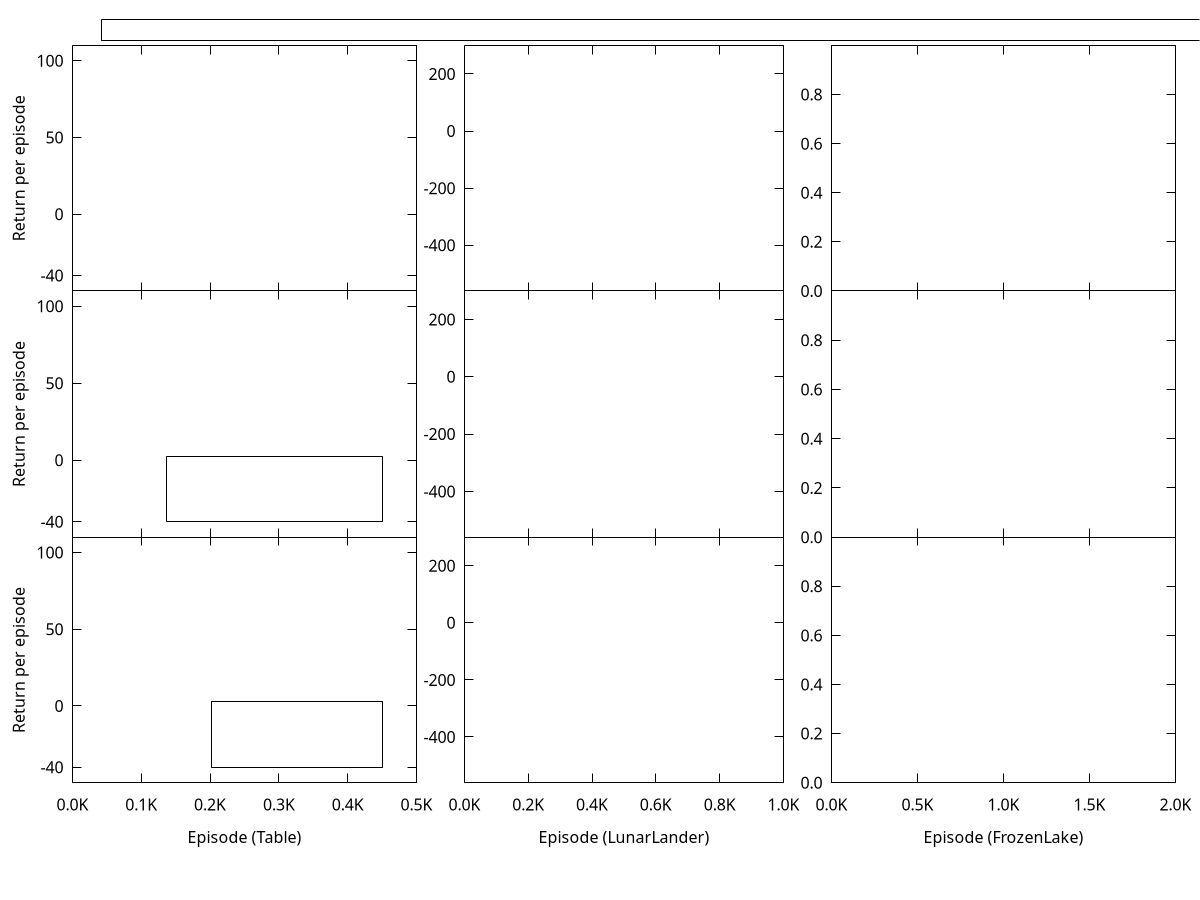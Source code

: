 set terminal pdf size 6.75in,7.5cm font "Times, 11"
set output 'plot.pdf'

set multiplot layout 3,3 columnsfirst

set style fill transparent solid 0.33 noborder
set border back
set macros

# Macros
NOXTICS = "set format x ''; unset xlabel"
NOYTICS = "unset ylabel"
YTICS = "set ylabel 'Return per episode'"
XTICS = "set format x '%1.1fK'"

#V0MARGIN = "set tmargin at screen 0.980; set bmargin at screen 0.555"
#V1MARGIN = "set tmargin at screen 0.555; set bmargin at screen 0.130"
V0MARGIN = "set tmargin at screen 0.950; set bmargin at screen 0.677"
V1MARGIN = "set tmargin at screen 0.677; set bmargin at screen 0.403"
V2MARGIN = "set tmargin at screen 0.403; set bmargin at screen 0.130"
H0MARGIN = "set lmargin at screen 0.060; set rmargin at screen 0.347"
H1MARGIN = "set lmargin at screen 0.387; set rmargin at screen 0.653"
H2MARGIN = "set lmargin at screen 0.693; set rmargin at screen 0.980"

# Algos
table_ppi = "<(python3 ../avg_stats.py 0 '' out-parallel-table-rp-16critics-er256-epochs20x16-qloops4-?)"
table_aabdqn = "<(python3 ../avg_stats.py 0 '' out-bootstrapped-table-16critics-er256-epochs20x16-qloops4-?)"
table_bdqn_opt = "<(python3 ../avg_stats.py 0 '' out-bootstrapped-table-16critics-er256-epochs20x1-qloops1-?)"
table_mimic = "<(python3 ../avg_stats.py 0 '' out-parallel-table-mimic-16critics-er256-epochs20x16-qloops4-?)"
table_ppo_opt = "<(python3 ../avg_stats.py 0 '' table-256-*/0.monitor.csv)"
table_acktr = "<(python3 ../avg_stats.py 0 '' table-acktr-*/monitor.csv)"

lunarlander_ppi = "<(python3 ../avg_stats.py 0 '' out-parallel-lunarlander-rp-16critics-er256-epochs20x16-qloops4-?)"
lunarlander_aabdqn = "<(python3 ../avg_stats.py 0 '' out-bootstrapped-lunarlander-16critics-er256-epochs20x16-qloops4-?)"
lunarlander_bdqn_opt = "<(python3 ../avg_stats.py 0 '' out-bootstrapped-lunarlander-16critics-er256-epochs20x1-qloops1-?)"
lunarlander_mimic = "<(python3 ../avg_stats.py 0 '' out-parallel-lunarlander-mimic-16critics-er256-epochs20x16-qloops4-?)"
lunarlander_ppo_opt = "<(python3 ../avg_stats.py 0 '' lunarlander-ppo-*/0.monitor.csv)"
lunarlander_acktr = "<(python3 ../avg_stats.py 0 '' lunarlander-acktr-*/monitor.csv)"

frozenlake_ppi = "<(python3 ../avg_stats.py 0 '' out-parallel-frozenlake-rp-16critics-er256-epochs20x16-qloops4-?)"
frozenlake_aabdqn = "<(python3 ../avg_stats.py 0 '' out-bootstrapped-frozenlake-16critics-er256-epochs20x16-qloops4-?)"
frozenlake_bdqn_opt = "<(python3 ../avg_stats.py 0 '' out-bootstrapped-frozenlake-16critics-er256-epochs20x1-qloops1-?)"
frozenlake_mimic = "<(python3 ../avg_stats.py 0 '' out-parallel-frozenlake-mimic-16critics-er256-epochs20x16-qloops4-?)"
frozenlake_ppo_opt = "<(python3 ../avg_stats.py 0 '' frozenlake-256-*/0.monitor.csv)"
frozenlake_acktr = "<(python3 ../avg_stats.py 0 '' frozenlake-acktr-*/0.monitor.csv)"

# Compare number of critics and critics updated per time-step
table_ppi_8critics_8loops = "<(python3 ../avg_stats.py 0 '' out-parallel-table-rp-8critics-er256-epochs20x8-qloops4-?)"
table_ppi_16critics_8loops = "<(python3 ../avg_stats.py 0 '' out-parallel-table-rp-16critics-er256-epochs20x8-qloops4-?)"
table_ppi_16critics_16loops = table_ppi
table_ppi_32critics_8loops = "<(python3 ../avg_stats.py 0 '' out-parallel-table-rp-32critics-er256-epochs20x8-qloops4-?)"
table_ppi_32critics_16loops = "<(python3 ../avg_stats.py 0 '' out-parallel-table-rp-32critics-er256-epochs20x16-qloops4-?)"
table_ppi_32critics_32loops = "<(python3 ../avg_stats.py 0 '' out-parallel-table-rp-32critics-er256-epochs20x32-qloops4-?)"

lunarlander_ppi_8critics_8loops = "<(python3 ../avg_stats.py 0 '' out-parallel-lunarlander-rp-8critics-er256-epochs20x8-qloops4-?)"
lunarlander_ppi_16critics_8loops = "<(python3 ../avg_stats.py 0 '' out-parallel-lunarlander-rp-16critics-er256-epochs20x8-qloops4-?)"
lunarlander_ppi_16critics_16loops = lunarlander_ppi
lunarlander_ppi_32critics_8loops = "<(python3 ../avg_stats.py 0 '' out-parallel-lunarlander-rp-32critics-er256-epochs20x8-qloops4-?)"
lunarlander_ppi_32critics_16loops = "<(python3 ../avg_stats.py 0 '' out-parallel-lunarlander-rp-32critics-er256-epochs20x16-qloops4-?)"
lunarlander_ppi_32critics_32loops = "<(python3 ../avg_stats.py 0 '' out-parallel-lunarlander-rp-32critics-er256-epochs20x32-qloops4-?)"

frozenlake_ppi_8critics_8loops = "<(python3 ../avg_stats.py 0 '' out-parallel-frozenlake-rp-8critics-er256-epochs20x8-qloops4-?)"
frozenlake_ppi_16critics_8loops = "<(python3 ../avg_stats.py 0 '' out-parallel-frozenlake-rp-16critics-er256-epochs20x8-qloops4-?)"
frozenlake_ppi_16critics_16loops = frozenlake_ppi
frozenlake_ppi_32critics_8loops = "<(python3 ../avg_stats.py 0 '' out-parallel-frozenlake-rp-32critics-er256-epochs20x8-qloops4-?)"
frozenlake_ppi_32critics_16loops = "<(python3 ../avg_stats.py 0 '' out-parallel-frozenlake-rp-32critics-er256-epochs20x16-qloops4-?)"
frozenlake_ppi_32critics_32loops = "<(python3 ../avg_stats.py 0 '' out-parallel-frozenlake-rp-32critics-er256-epochs20x32-qloops4-?)"

# Compare qloops
table_ppi_16loops_1qloops = "<(python3 ../avg_stats.py 0 '' out-parallel-table-rp-16critics-er256-epochs20x16-qloops1-?)"
table_ppi_16loops_2qloops = "<(python3 ../avg_stats.py 0 '' out-parallel-table-rp-16critics-er256-epochs20x16-qloops2-?)"
table_ppi_16loops_4qloops = table_ppi

lunarlander_ppi_16loops_1qloops = "<(python3 ../avg_stats.py 0 '' out-parallel-lunarlander-rp-16critics-er256-epochs20x16-qloops1-?)"
lunarlander_ppi_16loops_2qloops = "<(python3 ../avg_stats.py 0 '' out-parallel-lunarlander-rp-16critics-er256-epochs20x16-qloops2-?)"
lunarlander_ppi_16loops_4qloops = lunarlander_ppi

frozenlake_ppi_16loops_1qloops = "<(python3 ../avg_stats.py 0 '' out-parallel-frozenlake-rp-16critics-er256-epochs20x16-qloops1-?)"
frozenlake_ppi_16loops_2qloops = "<(python3 ../avg_stats.py 0 '' out-parallel-frozenlake-rp-16critics-er256-epochs20x16-qloops2-?)"
frozenlake_ppi_16loops_4qloops = frozenlake_ppi


# Table
set ytics ('-40' -40, '0' 0, '50' 50, '100' 100)
@V0MARGIN; @H0MARGIN; @NOXTICS; @YTICS
set key bottom left at 0.042,113 maxrows 1 box linewidth 1 opaque
plot [0:0.5] [-50:110] \
    table_acktr using 1:3:4 with filledcu notitle lc rgb "#ff8888", table_acktr using 1:2 with lines title 'ACKTR' lc "#880000" dt 2, \
    table_ppo_opt using 1:3:4 with filledcu notitle lc rgb "#ff8888", table_ppo_opt using 1:2 with lines title 'PPO' lc "#ff0000", \
    table_bdqn_opt using 1:3:4 with filledcu notitle lc rgb "#8888ff", table_bdqn_opt using 1:2 with lines title 'BDQN' lc "#0000ff", \
    table_mimic using 1:3:4 with filledcu notitle lc rgb "#8888ff", table_mimic using 1:2 with lines title 'BDPI w/ AM' lc "#000088" dt 5, \
    table_aabdqn using 1:3:4 with filledcu notitle lc rgb "#888888", table_aabdqn using 1:2 with lines title ' ABCDQN (ours)' lc "#000000" dt 2, \
    table_ppi using 1:3:4 with filledcu notitle lc rgb "#888888", table_ppi using 1:2 with lines title 'BDPI (ours)' lc "#000000"

@V1MARGIN; @H0MARGIN; @NOXTICS; @YTICS
set key bottom right at 0.45,-40 maxrows 5 box linewidth 1 opaque
plot [0:0.5] [-50:110] \
    table_ppi_8critics_8loops   using 1:3:4 with filledcu notitle lc rgb "#888888", table_ppi_8critics_8loops   using 1:2 with lines title '8x8' lc "#000000" dt 5, \
    table_ppi_16critics_8loops  using 1:3:4 with filledcu notitle lc rgb "#888888", table_ppi_16critics_8loops  using 1:2 with lines title '16x8' lc "#000000" dt 2, \
    table_ppi_16critics_16loops using 1:3:4 with filledcu notitle lc rgb "#888888", table_ppi_16critics_16loops using 1:2 with lines title '16x16' lc "#000000", \
    table_ppi_32critics_8loops  using 1:3:4 with filledcu notitle lc rgb "#8888ff", table_ppi_32critics_8loops  using 1:2 with lines title '32x8' lc "#0000ff" dt 5, \
    table_ppi_32critics_16loops using 1:3:4 with filledcu notitle lc rgb "#8888ff", table_ppi_32critics_16loops using 1:2 with lines title '32x16' lc "#0000ff" dt 2, \
    table_ppi_32critics_32loops using 1:3:4 with filledcu notitle lc rgb "#8888ff", table_ppi_32critics_32loops using 1:2 with lines title '32x32' lc "#0000ff"

@V2MARGIN; @H0MARGIN; @XTICS; @YTICS
set xlabel "Episode (Table)"
set key bottom right at 0.45,-40 maxrows 5 box linewidth 1 opaque
plot [0:0.5] [-50:110] \
    table_ppi_16loops_1qloops using 1:3:4 with filledcu notitle lc rgb "#8888ff", table_ppi_16loops_1qloops using 1:2 with lines title '1 iteration' lc "#0000ff" dt 5, \
    table_ppi_16loops_2qloops using 1:3:4 with filledcu notitle lc rgb "#8888ff", table_ppi_16loops_2qloops using 1:2 with lines title '2 iterations' lc "#0000ff" dt 2, \
    table_ppi_16loops_4qloops using 1:3:4 with filledcu notitle lc rgb "#888888", table_ppi_16loops_4qloops using 1:2 with lines title '4 iterations' lc "#000000"

# LunarLander
set ytics ('-400' -400, '-200' -200, '0' 0, '200' 200)
@V0MARGIN; @H1MARGIN; @NOXTICS; @NOYTICS
set xlabel ""
set nokey
plot [0:1] [-560:300] \
    lunarlander_acktr using 1:3:4 with filledcu notitle lc rgb "#ff8888", lunarlander_acktr using 1:2 with lines title 'ACKTR' lc "#880000" dt 2, \
    lunarlander_ppo_opt using 1:3:4 with filledcu notitle lc rgb "#ff8888", lunarlander_ppo_opt using 1:2 with lines title 'PPO' lc "#ff0000", \
    lunarlander_bdqn_opt using 1:3:4 with filledcu notitle lc rgb "#8888ff", lunarlander_bdqn_opt using 1:2 with lines title 'BDQN' lc "#0000ff", \
    lunarlander_mimic using 1:3:4 with filledcu notitle lc rgb "#8888ff", lunarlander_mimic using 1:2 with lines title 'BDPI Actor-Mimic loss' lc "#000088" dt 5, \
    lunarlander_aabdqn using 1:3:4 with filledcu notitle lc rgb "#888888", lunarlander_aabdqn using 1:2 with lines title ' ABCDQN (ours)' lc "#000000" dt 2, \
    lunarlander_ppi using 1:3:4 with filledcu notitle lc rgb "#888888", lunarlander_ppi using 1:2 with lines title 'BDPI (ours)' lc "#000000"

@V1MARGIN; @H1MARGIN; @NOXTICS; @NOYTICS
set nokey
plot [0:1] [-560:300] \
    lunarlander_ppi_8critics_8loops   using 1:3:4 with filledcu notitle lc rgb "#888888", lunarlander_ppi_8critics_8loops   using 1:2 with lines title '8x8' lc "#000000" dt 5, \
    lunarlander_ppi_16critics_8loops  using 1:3:4 with filledcu notitle lc rgb "#888888", lunarlander_ppi_16critics_8loops  using 1:2 with lines title '16x8' lc "#000000" dt 2, \
    lunarlander_ppi_16critics_16loops using 1:3:4 with filledcu notitle lc rgb "#888888", lunarlander_ppi_16critics_16loops using 1:2 with lines title '16x16' lc "#000000", \
    lunarlander_ppi_32critics_8loops  using 1:3:4 with filledcu notitle lc rgb "#8888ff", lunarlander_ppi_32critics_8loops  using 1:2 with lines title '32x8' lc "#0000ff" dt 5, \
    lunarlander_ppi_32critics_16loops using 1:3:4 with filledcu notitle lc rgb "#8888ff", lunarlander_ppi_32critics_16loops using 1:2 with lines title '32x16' lc "#0000ff" dt 2, \
    lunarlander_ppi_32critics_32loops using 1:3:4 with filledcu notitle lc rgb "#8888ff", lunarlander_ppi_32critics_32loops using 1:2 with lines title '32x32' lc "#0000ff"

@V2MARGIN; @H1MARGIN; @XTICS; @NOYTICS
set xlabel "Episode (LunarLander)"
set nokey
plot [0:1] [-560:300] \
    lunarlander_ppi_16loops_1qloops using 1:3:4 with filledcu notitle lc rgb "#8888ff", lunarlander_ppi_16loops_1qloops using 1:2 with lines title '16x1' lc "#0000ff" dt 5, \
    lunarlander_ppi_16loops_2qloops using 1:3:4 with filledcu notitle lc rgb "#8888ff", lunarlander_ppi_16loops_2qloops using 1:2 with lines title '16x2' lc "#0000ff" dt 2, \
    lunarlander_ppi_16loops_4qloops using 1:3:4 with filledcu notitle lc rgb "#888888", lunarlander_ppi_16loops_4qloops using 1:2 with lines title '16x4' lc "#000000"

# FrozenLake
set ytics ('0.0' 0, '0.2' 0.2, '0.4' 0.4, '0.6' 0.6, '0.8' 0.8)
@V0MARGIN; @H2MARGIN; @NOXTICS; @NOYTICS
set nokey
plot [0:2] [0:1] \
    frozenlake_acktr using 1:3:4 with filledcu notitle lc rgb "#ff8888", frozenlake_acktr using 1:2 with lines title 'ACKTR' lc "#880000" dt 2, \
    frozenlake_ppo_opt using 1:3:4 with filledcu notitle lc rgb "#ff8888", frozenlake_ppo_opt using 1:2 with lines title 'PPO' lc "#ff0000", \
    frozenlake_bdqn_opt using 1:3:4 with filledcu notitle lc rgb "#8888ff", frozenlake_bdqn_opt using 1:2 with lines title 'BDQN' lc "#0000ff", \
    frozenlake_mimic using 1:3:4 with filledcu notitle lc rgb "#8888ff", frozenlake_mimic using 1:2 with lines title 'BDPI Actor-Mimic loss' lc "#000088" dt 5, \
    frozenlake_aabdqn using 1:3:4 with filledcu notitle lc rgb "#888888", frozenlake_aabdqn using 1:2 with lines title ' ABCDQN (ours)' lc "#000000" dt 2, \
    frozenlake_ppi using 1:3:4 with filledcu notitle lc rgb "#888888", frozenlake_ppi using 1:2 with lines title 'BDPI (ours)' lc "#000000"

@V1MARGIN; @H2MARGIN; @NOXTICS; @NOYTICS
set nokey
plot [0:2] [0:1] \
    frozenlake_ppi_8critics_8loops   using 1:3:4 with filledcu notitle lc rgb "#888888", frozenlake_ppi_8critics_8loops   using 1:2 with lines title '8x8' lc "#000000" dt 5, \
    frozenlake_ppi_16critics_8loops  using 1:3:4 with filledcu notitle lc rgb "#888888", frozenlake_ppi_16critics_8loops  using 1:2 with lines title '16x8' lc "#000000" dt 2, \
    frozenlake_ppi_16critics_16loops using 1:3:4 with filledcu notitle lc rgb "#888888", frozenlake_ppi_16critics_16loops using 1:2 with lines title '16x16' lc "#000000", \
    frozenlake_ppi_32critics_8loops  using 1:3:4 with filledcu notitle lc rgb "#8888ff", frozenlake_ppi_32critics_8loops  using 1:2 with lines title '32x8' lc "#0000ff" dt 5, \
    frozenlake_ppi_32critics_16loops using 1:3:4 with filledcu notitle lc rgb "#8888ff", frozenlake_ppi_32critics_16loops using 1:2 with lines title '32x16' lc "#0000ff" dt 2, \
    frozenlake_ppi_32critics_32loops using 1:3:4 with filledcu notitle lc rgb "#8888ff", frozenlake_ppi_32critics_32loops using 1:2 with lines title '32x32' lc "#0000ff"

@V2MARGIN; @H2MARGIN; @XTICS; @NOYTICS
set xlabel "Episode (FrozenLake)"
set nokey
plot [0:2] [0:1] \
    frozenlake_ppi_16loops_1qloops using 1:3:4 with filledcu notitle lc rgb "#8888ff", frozenlake_ppi_16loops_1qloops using 1:2 with lines title '16x1' lc "#0000ff" dt 5, \
    frozenlake_ppi_16loops_2qloops using 1:3:4 with filledcu notitle lc rgb "#8888ff", frozenlake_ppi_16loops_2qloops using 1:2 with lines title '16x2' lc "#0000ff" dt 2, \
    frozenlake_ppi_16loops_4qloops using 1:3:4 with filledcu notitle lc rgb "#888888", frozenlake_ppi_16loops_4qloops using 1:2 with lines title '16x4' lc "#000000"
